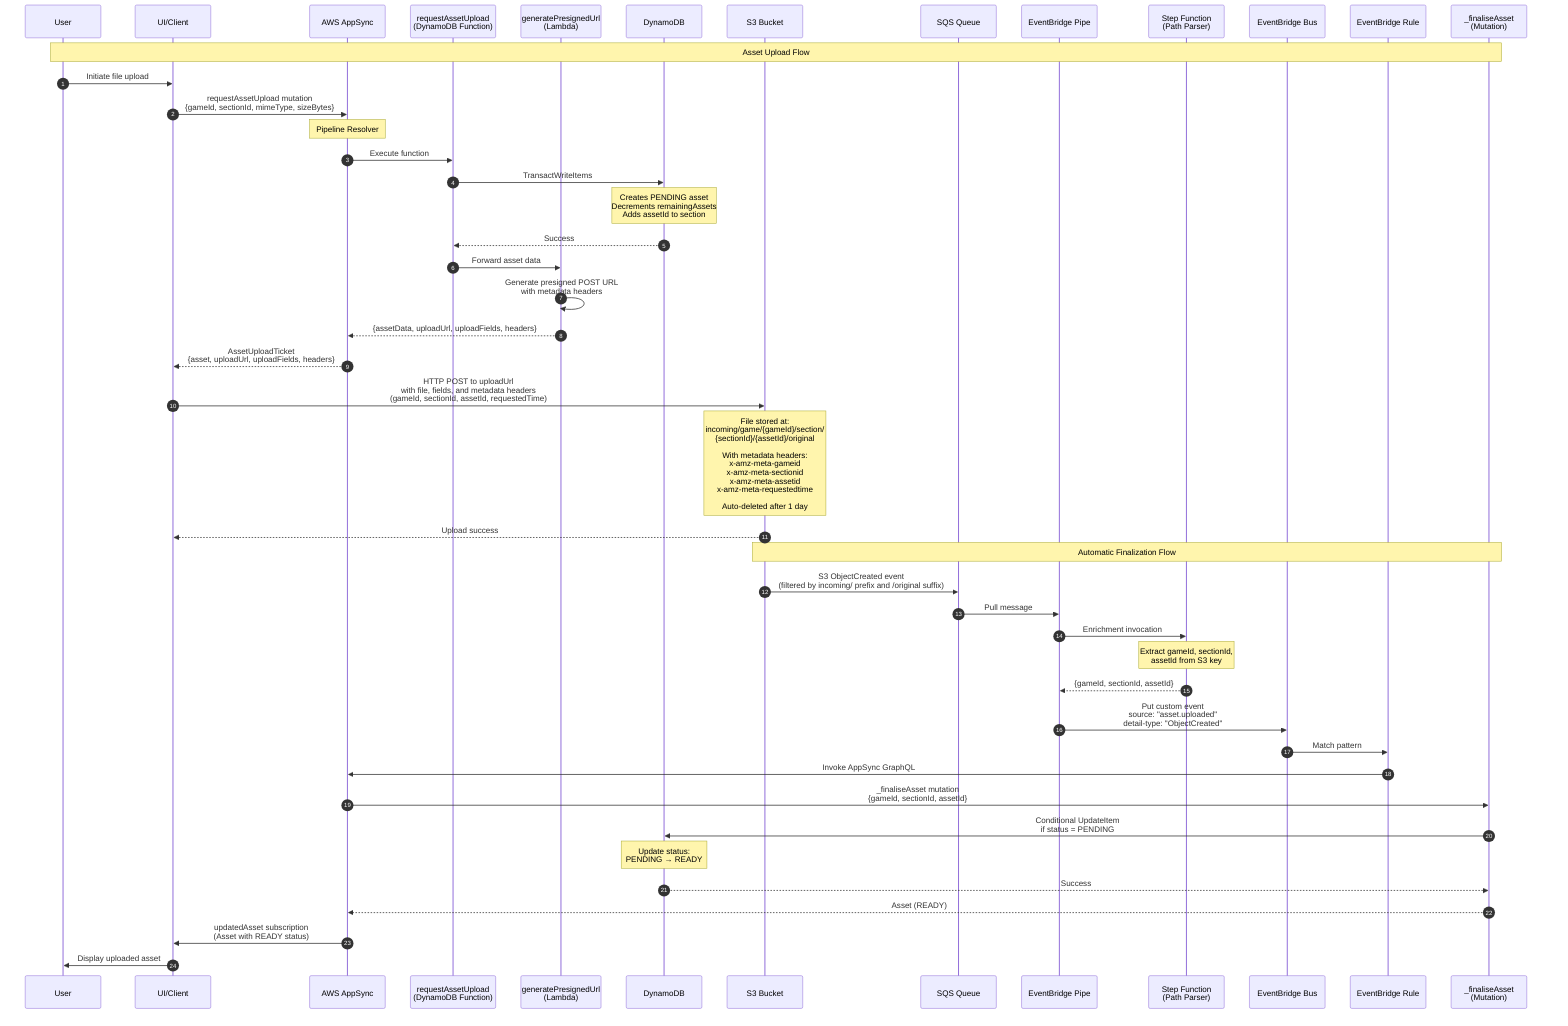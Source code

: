 sequenceDiagram
    participant User
    participant UI as UI/Client
    participant AppSync as AWS AppSync
    participant ReqFn as requestAssetUpload<br/>(DynamoDB Function)
    participant Lambda as generatePresignedUrl<br/>(Lambda)
    participant DDB as DynamoDB
    participant S3 as S3 Bucket
    participant SQS as SQS Queue
    participant Pipe as EventBridge Pipe
    participant SFN as Step Function<br/>(Path Parser)
    participant EB as EventBridge Bus
    participant Rule as EventBridge Rule
    participant FinFn as _finaliseAsset<br/>(Mutation)

    autonumber

    Note over User,FinFn: Asset Upload Flow

    User->>UI: Initiate file upload
    UI->>AppSync: requestAssetUpload mutation<br/>{gameId, sectionId, mimeType, sizeBytes}

    Note over AppSync: Pipeline Resolver
    AppSync->>ReqFn: Execute function
    ReqFn->>DDB: TransactWriteItems
    Note over DDB: Creates PENDING asset<br/>Decrements remainingAssets<br/>Adds assetId to section
    DDB-->>ReqFn: Success

    ReqFn->>Lambda: Forward asset data
    Lambda->>Lambda: Generate presigned POST URL<br/>with metadata headers
    Lambda-->>AppSync: {assetData, uploadUrl, uploadFields, headers}

    AppSync-->>UI: AssetUploadTicket<br/>{asset, uploadUrl, uploadFields, headers}

    UI->>S3: HTTP POST to uploadUrl<br/>with file, fields, and metadata headers<br/>(gameId, sectionId, assetId, requestedTime)
    Note over S3: File stored at:<br/>incoming/game/{gameId}/section/<br/>{sectionId}/{assetId}/original<br/><br/>With metadata headers:<br/>x-amz-meta-gameid<br/>x-amz-meta-sectionid<br/>x-amz-meta-assetid<br/>x-amz-meta-requestedtime<br/><br/>Auto-deleted after 1 day
    S3-->>UI: Upload success

    Note over S3,FinFn: Automatic Finalization Flow

    S3->>SQS: S3 ObjectCreated event<br/>(filtered by incoming/ prefix and /original suffix)
    SQS->>Pipe: Pull message
    Pipe->>SFN: Enrichment invocation
    Note over SFN: Extract gameId, sectionId,<br/>assetId from S3 key
    SFN-->>Pipe: {gameId, sectionId, assetId}

    Pipe->>EB: Put custom event<br/>source: "asset.uploaded"<br/>detail-type: "ObjectCreated"
    EB->>Rule: Match pattern
    Rule->>AppSync: Invoke AppSync GraphQL

    AppSync->>FinFn: _finaliseAsset mutation<br/>{gameId, sectionId, assetId}
    FinFn->>DDB: Conditional UpdateItem<br/>if status = PENDING
    Note over DDB: Update status:<br/>PENDING → READY
    DDB-->>FinFn: Success

    FinFn-->>AppSync: Asset (READY)
    AppSync->>UI: updatedAsset subscription<br/>(Asset with READY status)
    UI->>User: Display uploaded asset
